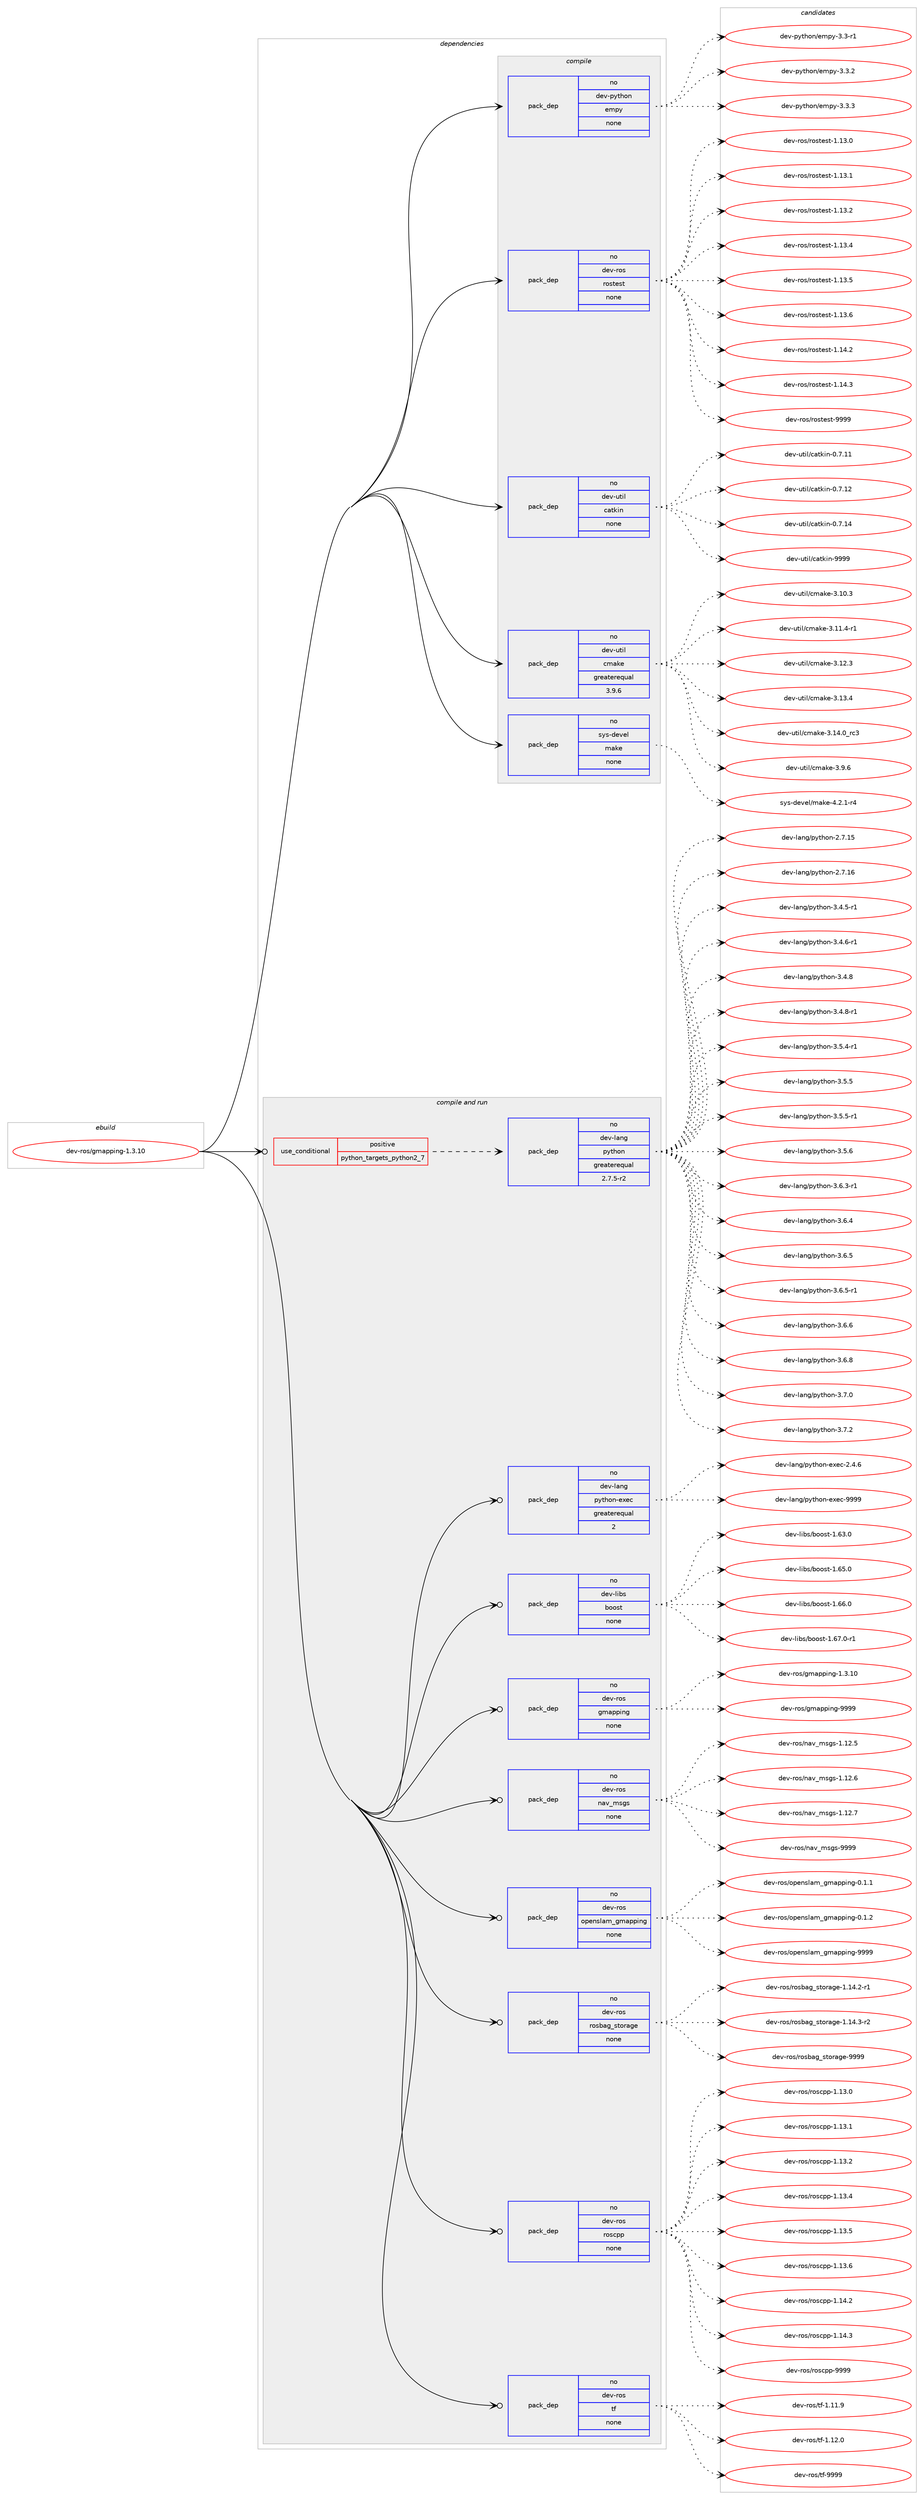 digraph prolog {

# *************
# Graph options
# *************

newrank=true;
concentrate=true;
compound=true;
graph [rankdir=LR,fontname=Helvetica,fontsize=10,ranksep=1.5];#, ranksep=2.5, nodesep=0.2];
edge  [arrowhead=vee];
node  [fontname=Helvetica,fontsize=10];

# **********
# The ebuild
# **********

subgraph cluster_leftcol {
color=gray;
rank=same;
label=<<i>ebuild</i>>;
id [label="dev-ros/gmapping-1.3.10", color=red, width=4, href="../dev-ros/gmapping-1.3.10.svg"];
}

# ****************
# The dependencies
# ****************

subgraph cluster_midcol {
color=gray;
label=<<i>dependencies</i>>;
subgraph cluster_compile {
fillcolor="#eeeeee";
style=filled;
label=<<i>compile</i>>;
subgraph pack1044785 {
dependency1456788 [label=<<TABLE BORDER="0" CELLBORDER="1" CELLSPACING="0" CELLPADDING="4" WIDTH="220"><TR><TD ROWSPAN="6" CELLPADDING="30">pack_dep</TD></TR><TR><TD WIDTH="110">no</TD></TR><TR><TD>dev-python</TD></TR><TR><TD>empy</TD></TR><TR><TD>none</TD></TR><TR><TD></TD></TR></TABLE>>, shape=none, color=blue];
}
id:e -> dependency1456788:w [weight=20,style="solid",arrowhead="vee"];
subgraph pack1044786 {
dependency1456789 [label=<<TABLE BORDER="0" CELLBORDER="1" CELLSPACING="0" CELLPADDING="4" WIDTH="220"><TR><TD ROWSPAN="6" CELLPADDING="30">pack_dep</TD></TR><TR><TD WIDTH="110">no</TD></TR><TR><TD>dev-ros</TD></TR><TR><TD>rostest</TD></TR><TR><TD>none</TD></TR><TR><TD></TD></TR></TABLE>>, shape=none, color=blue];
}
id:e -> dependency1456789:w [weight=20,style="solid",arrowhead="vee"];
subgraph pack1044787 {
dependency1456790 [label=<<TABLE BORDER="0" CELLBORDER="1" CELLSPACING="0" CELLPADDING="4" WIDTH="220"><TR><TD ROWSPAN="6" CELLPADDING="30">pack_dep</TD></TR><TR><TD WIDTH="110">no</TD></TR><TR><TD>dev-util</TD></TR><TR><TD>catkin</TD></TR><TR><TD>none</TD></TR><TR><TD></TD></TR></TABLE>>, shape=none, color=blue];
}
id:e -> dependency1456790:w [weight=20,style="solid",arrowhead="vee"];
subgraph pack1044788 {
dependency1456791 [label=<<TABLE BORDER="0" CELLBORDER="1" CELLSPACING="0" CELLPADDING="4" WIDTH="220"><TR><TD ROWSPAN="6" CELLPADDING="30">pack_dep</TD></TR><TR><TD WIDTH="110">no</TD></TR><TR><TD>dev-util</TD></TR><TR><TD>cmake</TD></TR><TR><TD>greaterequal</TD></TR><TR><TD>3.9.6</TD></TR></TABLE>>, shape=none, color=blue];
}
id:e -> dependency1456791:w [weight=20,style="solid",arrowhead="vee"];
subgraph pack1044789 {
dependency1456792 [label=<<TABLE BORDER="0" CELLBORDER="1" CELLSPACING="0" CELLPADDING="4" WIDTH="220"><TR><TD ROWSPAN="6" CELLPADDING="30">pack_dep</TD></TR><TR><TD WIDTH="110">no</TD></TR><TR><TD>sys-devel</TD></TR><TR><TD>make</TD></TR><TR><TD>none</TD></TR><TR><TD></TD></TR></TABLE>>, shape=none, color=blue];
}
id:e -> dependency1456792:w [weight=20,style="solid",arrowhead="vee"];
}
subgraph cluster_compileandrun {
fillcolor="#eeeeee";
style=filled;
label=<<i>compile and run</i>>;
subgraph cond388613 {
dependency1456793 [label=<<TABLE BORDER="0" CELLBORDER="1" CELLSPACING="0" CELLPADDING="4"><TR><TD ROWSPAN="3" CELLPADDING="10">use_conditional</TD></TR><TR><TD>positive</TD></TR><TR><TD>python_targets_python2_7</TD></TR></TABLE>>, shape=none, color=red];
subgraph pack1044790 {
dependency1456794 [label=<<TABLE BORDER="0" CELLBORDER="1" CELLSPACING="0" CELLPADDING="4" WIDTH="220"><TR><TD ROWSPAN="6" CELLPADDING="30">pack_dep</TD></TR><TR><TD WIDTH="110">no</TD></TR><TR><TD>dev-lang</TD></TR><TR><TD>python</TD></TR><TR><TD>greaterequal</TD></TR><TR><TD>2.7.5-r2</TD></TR></TABLE>>, shape=none, color=blue];
}
dependency1456793:e -> dependency1456794:w [weight=20,style="dashed",arrowhead="vee"];
}
id:e -> dependency1456793:w [weight=20,style="solid",arrowhead="odotvee"];
subgraph pack1044791 {
dependency1456795 [label=<<TABLE BORDER="0" CELLBORDER="1" CELLSPACING="0" CELLPADDING="4" WIDTH="220"><TR><TD ROWSPAN="6" CELLPADDING="30">pack_dep</TD></TR><TR><TD WIDTH="110">no</TD></TR><TR><TD>dev-lang</TD></TR><TR><TD>python-exec</TD></TR><TR><TD>greaterequal</TD></TR><TR><TD>2</TD></TR></TABLE>>, shape=none, color=blue];
}
id:e -> dependency1456795:w [weight=20,style="solid",arrowhead="odotvee"];
subgraph pack1044792 {
dependency1456796 [label=<<TABLE BORDER="0" CELLBORDER="1" CELLSPACING="0" CELLPADDING="4" WIDTH="220"><TR><TD ROWSPAN="6" CELLPADDING="30">pack_dep</TD></TR><TR><TD WIDTH="110">no</TD></TR><TR><TD>dev-libs</TD></TR><TR><TD>boost</TD></TR><TR><TD>none</TD></TR><TR><TD></TD></TR></TABLE>>, shape=none, color=blue];
}
id:e -> dependency1456796:w [weight=20,style="solid",arrowhead="odotvee"];
subgraph pack1044793 {
dependency1456797 [label=<<TABLE BORDER="0" CELLBORDER="1" CELLSPACING="0" CELLPADDING="4" WIDTH="220"><TR><TD ROWSPAN="6" CELLPADDING="30">pack_dep</TD></TR><TR><TD WIDTH="110">no</TD></TR><TR><TD>dev-ros</TD></TR><TR><TD>gmapping</TD></TR><TR><TD>none</TD></TR><TR><TD></TD></TR></TABLE>>, shape=none, color=blue];
}
id:e -> dependency1456797:w [weight=20,style="solid",arrowhead="odotvee"];
subgraph pack1044794 {
dependency1456798 [label=<<TABLE BORDER="0" CELLBORDER="1" CELLSPACING="0" CELLPADDING="4" WIDTH="220"><TR><TD ROWSPAN="6" CELLPADDING="30">pack_dep</TD></TR><TR><TD WIDTH="110">no</TD></TR><TR><TD>dev-ros</TD></TR><TR><TD>nav_msgs</TD></TR><TR><TD>none</TD></TR><TR><TD></TD></TR></TABLE>>, shape=none, color=blue];
}
id:e -> dependency1456798:w [weight=20,style="solid",arrowhead="odotvee"];
subgraph pack1044795 {
dependency1456799 [label=<<TABLE BORDER="0" CELLBORDER="1" CELLSPACING="0" CELLPADDING="4" WIDTH="220"><TR><TD ROWSPAN="6" CELLPADDING="30">pack_dep</TD></TR><TR><TD WIDTH="110">no</TD></TR><TR><TD>dev-ros</TD></TR><TR><TD>openslam_gmapping</TD></TR><TR><TD>none</TD></TR><TR><TD></TD></TR></TABLE>>, shape=none, color=blue];
}
id:e -> dependency1456799:w [weight=20,style="solid",arrowhead="odotvee"];
subgraph pack1044796 {
dependency1456800 [label=<<TABLE BORDER="0" CELLBORDER="1" CELLSPACING="0" CELLPADDING="4" WIDTH="220"><TR><TD ROWSPAN="6" CELLPADDING="30">pack_dep</TD></TR><TR><TD WIDTH="110">no</TD></TR><TR><TD>dev-ros</TD></TR><TR><TD>rosbag_storage</TD></TR><TR><TD>none</TD></TR><TR><TD></TD></TR></TABLE>>, shape=none, color=blue];
}
id:e -> dependency1456800:w [weight=20,style="solid",arrowhead="odotvee"];
subgraph pack1044797 {
dependency1456801 [label=<<TABLE BORDER="0" CELLBORDER="1" CELLSPACING="0" CELLPADDING="4" WIDTH="220"><TR><TD ROWSPAN="6" CELLPADDING="30">pack_dep</TD></TR><TR><TD WIDTH="110">no</TD></TR><TR><TD>dev-ros</TD></TR><TR><TD>roscpp</TD></TR><TR><TD>none</TD></TR><TR><TD></TD></TR></TABLE>>, shape=none, color=blue];
}
id:e -> dependency1456801:w [weight=20,style="solid",arrowhead="odotvee"];
subgraph pack1044798 {
dependency1456802 [label=<<TABLE BORDER="0" CELLBORDER="1" CELLSPACING="0" CELLPADDING="4" WIDTH="220"><TR><TD ROWSPAN="6" CELLPADDING="30">pack_dep</TD></TR><TR><TD WIDTH="110">no</TD></TR><TR><TD>dev-ros</TD></TR><TR><TD>tf</TD></TR><TR><TD>none</TD></TR><TR><TD></TD></TR></TABLE>>, shape=none, color=blue];
}
id:e -> dependency1456802:w [weight=20,style="solid",arrowhead="odotvee"];
}
subgraph cluster_run {
fillcolor="#eeeeee";
style=filled;
label=<<i>run</i>>;
}
}

# **************
# The candidates
# **************

subgraph cluster_choices {
rank=same;
color=gray;
label=<<i>candidates</i>>;

subgraph choice1044785 {
color=black;
nodesep=1;
choice1001011184511212111610411111047101109112121455146514511449 [label="dev-python/empy-3.3-r1", color=red, width=4,href="../dev-python/empy-3.3-r1.svg"];
choice1001011184511212111610411111047101109112121455146514650 [label="dev-python/empy-3.3.2", color=red, width=4,href="../dev-python/empy-3.3.2.svg"];
choice1001011184511212111610411111047101109112121455146514651 [label="dev-python/empy-3.3.3", color=red, width=4,href="../dev-python/empy-3.3.3.svg"];
dependency1456788:e -> choice1001011184511212111610411111047101109112121455146514511449:w [style=dotted,weight="100"];
dependency1456788:e -> choice1001011184511212111610411111047101109112121455146514650:w [style=dotted,weight="100"];
dependency1456788:e -> choice1001011184511212111610411111047101109112121455146514651:w [style=dotted,weight="100"];
}
subgraph choice1044786 {
color=black;
nodesep=1;
choice100101118451141111154711411111511610111511645494649514648 [label="dev-ros/rostest-1.13.0", color=red, width=4,href="../dev-ros/rostest-1.13.0.svg"];
choice100101118451141111154711411111511610111511645494649514649 [label="dev-ros/rostest-1.13.1", color=red, width=4,href="../dev-ros/rostest-1.13.1.svg"];
choice100101118451141111154711411111511610111511645494649514650 [label="dev-ros/rostest-1.13.2", color=red, width=4,href="../dev-ros/rostest-1.13.2.svg"];
choice100101118451141111154711411111511610111511645494649514652 [label="dev-ros/rostest-1.13.4", color=red, width=4,href="../dev-ros/rostest-1.13.4.svg"];
choice100101118451141111154711411111511610111511645494649514653 [label="dev-ros/rostest-1.13.5", color=red, width=4,href="../dev-ros/rostest-1.13.5.svg"];
choice100101118451141111154711411111511610111511645494649514654 [label="dev-ros/rostest-1.13.6", color=red, width=4,href="../dev-ros/rostest-1.13.6.svg"];
choice100101118451141111154711411111511610111511645494649524650 [label="dev-ros/rostest-1.14.2", color=red, width=4,href="../dev-ros/rostest-1.14.2.svg"];
choice100101118451141111154711411111511610111511645494649524651 [label="dev-ros/rostest-1.14.3", color=red, width=4,href="../dev-ros/rostest-1.14.3.svg"];
choice10010111845114111115471141111151161011151164557575757 [label="dev-ros/rostest-9999", color=red, width=4,href="../dev-ros/rostest-9999.svg"];
dependency1456789:e -> choice100101118451141111154711411111511610111511645494649514648:w [style=dotted,weight="100"];
dependency1456789:e -> choice100101118451141111154711411111511610111511645494649514649:w [style=dotted,weight="100"];
dependency1456789:e -> choice100101118451141111154711411111511610111511645494649514650:w [style=dotted,weight="100"];
dependency1456789:e -> choice100101118451141111154711411111511610111511645494649514652:w [style=dotted,weight="100"];
dependency1456789:e -> choice100101118451141111154711411111511610111511645494649514653:w [style=dotted,weight="100"];
dependency1456789:e -> choice100101118451141111154711411111511610111511645494649514654:w [style=dotted,weight="100"];
dependency1456789:e -> choice100101118451141111154711411111511610111511645494649524650:w [style=dotted,weight="100"];
dependency1456789:e -> choice100101118451141111154711411111511610111511645494649524651:w [style=dotted,weight="100"];
dependency1456789:e -> choice10010111845114111115471141111151161011151164557575757:w [style=dotted,weight="100"];
}
subgraph choice1044787 {
color=black;
nodesep=1;
choice1001011184511711610510847999711610710511045484655464949 [label="dev-util/catkin-0.7.11", color=red, width=4,href="../dev-util/catkin-0.7.11.svg"];
choice1001011184511711610510847999711610710511045484655464950 [label="dev-util/catkin-0.7.12", color=red, width=4,href="../dev-util/catkin-0.7.12.svg"];
choice1001011184511711610510847999711610710511045484655464952 [label="dev-util/catkin-0.7.14", color=red, width=4,href="../dev-util/catkin-0.7.14.svg"];
choice100101118451171161051084799971161071051104557575757 [label="dev-util/catkin-9999", color=red, width=4,href="../dev-util/catkin-9999.svg"];
dependency1456790:e -> choice1001011184511711610510847999711610710511045484655464949:w [style=dotted,weight="100"];
dependency1456790:e -> choice1001011184511711610510847999711610710511045484655464950:w [style=dotted,weight="100"];
dependency1456790:e -> choice1001011184511711610510847999711610710511045484655464952:w [style=dotted,weight="100"];
dependency1456790:e -> choice100101118451171161051084799971161071051104557575757:w [style=dotted,weight="100"];
}
subgraph choice1044788 {
color=black;
nodesep=1;
choice1001011184511711610510847991099710710145514649484651 [label="dev-util/cmake-3.10.3", color=red, width=4,href="../dev-util/cmake-3.10.3.svg"];
choice10010111845117116105108479910997107101455146494946524511449 [label="dev-util/cmake-3.11.4-r1", color=red, width=4,href="../dev-util/cmake-3.11.4-r1.svg"];
choice1001011184511711610510847991099710710145514649504651 [label="dev-util/cmake-3.12.3", color=red, width=4,href="../dev-util/cmake-3.12.3.svg"];
choice1001011184511711610510847991099710710145514649514652 [label="dev-util/cmake-3.13.4", color=red, width=4,href="../dev-util/cmake-3.13.4.svg"];
choice1001011184511711610510847991099710710145514649524648951149951 [label="dev-util/cmake-3.14.0_rc3", color=red, width=4,href="../dev-util/cmake-3.14.0_rc3.svg"];
choice10010111845117116105108479910997107101455146574654 [label="dev-util/cmake-3.9.6", color=red, width=4,href="../dev-util/cmake-3.9.6.svg"];
dependency1456791:e -> choice1001011184511711610510847991099710710145514649484651:w [style=dotted,weight="100"];
dependency1456791:e -> choice10010111845117116105108479910997107101455146494946524511449:w [style=dotted,weight="100"];
dependency1456791:e -> choice1001011184511711610510847991099710710145514649504651:w [style=dotted,weight="100"];
dependency1456791:e -> choice1001011184511711610510847991099710710145514649514652:w [style=dotted,weight="100"];
dependency1456791:e -> choice1001011184511711610510847991099710710145514649524648951149951:w [style=dotted,weight="100"];
dependency1456791:e -> choice10010111845117116105108479910997107101455146574654:w [style=dotted,weight="100"];
}
subgraph choice1044789 {
color=black;
nodesep=1;
choice1151211154510010111810110847109971071014552465046494511452 [label="sys-devel/make-4.2.1-r4", color=red, width=4,href="../sys-devel/make-4.2.1-r4.svg"];
dependency1456792:e -> choice1151211154510010111810110847109971071014552465046494511452:w [style=dotted,weight="100"];
}
subgraph choice1044790 {
color=black;
nodesep=1;
choice10010111845108971101034711212111610411111045504655464953 [label="dev-lang/python-2.7.15", color=red, width=4,href="../dev-lang/python-2.7.15.svg"];
choice10010111845108971101034711212111610411111045504655464954 [label="dev-lang/python-2.7.16", color=red, width=4,href="../dev-lang/python-2.7.16.svg"];
choice1001011184510897110103471121211161041111104551465246534511449 [label="dev-lang/python-3.4.5-r1", color=red, width=4,href="../dev-lang/python-3.4.5-r1.svg"];
choice1001011184510897110103471121211161041111104551465246544511449 [label="dev-lang/python-3.4.6-r1", color=red, width=4,href="../dev-lang/python-3.4.6-r1.svg"];
choice100101118451089711010347112121116104111110455146524656 [label="dev-lang/python-3.4.8", color=red, width=4,href="../dev-lang/python-3.4.8.svg"];
choice1001011184510897110103471121211161041111104551465246564511449 [label="dev-lang/python-3.4.8-r1", color=red, width=4,href="../dev-lang/python-3.4.8-r1.svg"];
choice1001011184510897110103471121211161041111104551465346524511449 [label="dev-lang/python-3.5.4-r1", color=red, width=4,href="../dev-lang/python-3.5.4-r1.svg"];
choice100101118451089711010347112121116104111110455146534653 [label="dev-lang/python-3.5.5", color=red, width=4,href="../dev-lang/python-3.5.5.svg"];
choice1001011184510897110103471121211161041111104551465346534511449 [label="dev-lang/python-3.5.5-r1", color=red, width=4,href="../dev-lang/python-3.5.5-r1.svg"];
choice100101118451089711010347112121116104111110455146534654 [label="dev-lang/python-3.5.6", color=red, width=4,href="../dev-lang/python-3.5.6.svg"];
choice1001011184510897110103471121211161041111104551465446514511449 [label="dev-lang/python-3.6.3-r1", color=red, width=4,href="../dev-lang/python-3.6.3-r1.svg"];
choice100101118451089711010347112121116104111110455146544652 [label="dev-lang/python-3.6.4", color=red, width=4,href="../dev-lang/python-3.6.4.svg"];
choice100101118451089711010347112121116104111110455146544653 [label="dev-lang/python-3.6.5", color=red, width=4,href="../dev-lang/python-3.6.5.svg"];
choice1001011184510897110103471121211161041111104551465446534511449 [label="dev-lang/python-3.6.5-r1", color=red, width=4,href="../dev-lang/python-3.6.5-r1.svg"];
choice100101118451089711010347112121116104111110455146544654 [label="dev-lang/python-3.6.6", color=red, width=4,href="../dev-lang/python-3.6.6.svg"];
choice100101118451089711010347112121116104111110455146544656 [label="dev-lang/python-3.6.8", color=red, width=4,href="../dev-lang/python-3.6.8.svg"];
choice100101118451089711010347112121116104111110455146554648 [label="dev-lang/python-3.7.0", color=red, width=4,href="../dev-lang/python-3.7.0.svg"];
choice100101118451089711010347112121116104111110455146554650 [label="dev-lang/python-3.7.2", color=red, width=4,href="../dev-lang/python-3.7.2.svg"];
dependency1456794:e -> choice10010111845108971101034711212111610411111045504655464953:w [style=dotted,weight="100"];
dependency1456794:e -> choice10010111845108971101034711212111610411111045504655464954:w [style=dotted,weight="100"];
dependency1456794:e -> choice1001011184510897110103471121211161041111104551465246534511449:w [style=dotted,weight="100"];
dependency1456794:e -> choice1001011184510897110103471121211161041111104551465246544511449:w [style=dotted,weight="100"];
dependency1456794:e -> choice100101118451089711010347112121116104111110455146524656:w [style=dotted,weight="100"];
dependency1456794:e -> choice1001011184510897110103471121211161041111104551465246564511449:w [style=dotted,weight="100"];
dependency1456794:e -> choice1001011184510897110103471121211161041111104551465346524511449:w [style=dotted,weight="100"];
dependency1456794:e -> choice100101118451089711010347112121116104111110455146534653:w [style=dotted,weight="100"];
dependency1456794:e -> choice1001011184510897110103471121211161041111104551465346534511449:w [style=dotted,weight="100"];
dependency1456794:e -> choice100101118451089711010347112121116104111110455146534654:w [style=dotted,weight="100"];
dependency1456794:e -> choice1001011184510897110103471121211161041111104551465446514511449:w [style=dotted,weight="100"];
dependency1456794:e -> choice100101118451089711010347112121116104111110455146544652:w [style=dotted,weight="100"];
dependency1456794:e -> choice100101118451089711010347112121116104111110455146544653:w [style=dotted,weight="100"];
dependency1456794:e -> choice1001011184510897110103471121211161041111104551465446534511449:w [style=dotted,weight="100"];
dependency1456794:e -> choice100101118451089711010347112121116104111110455146544654:w [style=dotted,weight="100"];
dependency1456794:e -> choice100101118451089711010347112121116104111110455146544656:w [style=dotted,weight="100"];
dependency1456794:e -> choice100101118451089711010347112121116104111110455146554648:w [style=dotted,weight="100"];
dependency1456794:e -> choice100101118451089711010347112121116104111110455146554650:w [style=dotted,weight="100"];
}
subgraph choice1044791 {
color=black;
nodesep=1;
choice1001011184510897110103471121211161041111104510112010199455046524654 [label="dev-lang/python-exec-2.4.6", color=red, width=4,href="../dev-lang/python-exec-2.4.6.svg"];
choice10010111845108971101034711212111610411111045101120101994557575757 [label="dev-lang/python-exec-9999", color=red, width=4,href="../dev-lang/python-exec-9999.svg"];
dependency1456795:e -> choice1001011184510897110103471121211161041111104510112010199455046524654:w [style=dotted,weight="100"];
dependency1456795:e -> choice10010111845108971101034711212111610411111045101120101994557575757:w [style=dotted,weight="100"];
}
subgraph choice1044792 {
color=black;
nodesep=1;
choice1001011184510810598115479811111111511645494654514648 [label="dev-libs/boost-1.63.0", color=red, width=4,href="../dev-libs/boost-1.63.0.svg"];
choice1001011184510810598115479811111111511645494654534648 [label="dev-libs/boost-1.65.0", color=red, width=4,href="../dev-libs/boost-1.65.0.svg"];
choice1001011184510810598115479811111111511645494654544648 [label="dev-libs/boost-1.66.0", color=red, width=4,href="../dev-libs/boost-1.66.0.svg"];
choice10010111845108105981154798111111115116454946545546484511449 [label="dev-libs/boost-1.67.0-r1", color=red, width=4,href="../dev-libs/boost-1.67.0-r1.svg"];
dependency1456796:e -> choice1001011184510810598115479811111111511645494654514648:w [style=dotted,weight="100"];
dependency1456796:e -> choice1001011184510810598115479811111111511645494654534648:w [style=dotted,weight="100"];
dependency1456796:e -> choice1001011184510810598115479811111111511645494654544648:w [style=dotted,weight="100"];
dependency1456796:e -> choice10010111845108105981154798111111115116454946545546484511449:w [style=dotted,weight="100"];
}
subgraph choice1044793 {
color=black;
nodesep=1;
choice10010111845114111115471031099711211210511010345494651464948 [label="dev-ros/gmapping-1.3.10", color=red, width=4,href="../dev-ros/gmapping-1.3.10.svg"];
choice1001011184511411111547103109971121121051101034557575757 [label="dev-ros/gmapping-9999", color=red, width=4,href="../dev-ros/gmapping-9999.svg"];
dependency1456797:e -> choice10010111845114111115471031099711211210511010345494651464948:w [style=dotted,weight="100"];
dependency1456797:e -> choice1001011184511411111547103109971121121051101034557575757:w [style=dotted,weight="100"];
}
subgraph choice1044794 {
color=black;
nodesep=1;
choice1001011184511411111547110971189510911510311545494649504653 [label="dev-ros/nav_msgs-1.12.5", color=red, width=4,href="../dev-ros/nav_msgs-1.12.5.svg"];
choice1001011184511411111547110971189510911510311545494649504654 [label="dev-ros/nav_msgs-1.12.6", color=red, width=4,href="../dev-ros/nav_msgs-1.12.6.svg"];
choice1001011184511411111547110971189510911510311545494649504655 [label="dev-ros/nav_msgs-1.12.7", color=red, width=4,href="../dev-ros/nav_msgs-1.12.7.svg"];
choice100101118451141111154711097118951091151031154557575757 [label="dev-ros/nav_msgs-9999", color=red, width=4,href="../dev-ros/nav_msgs-9999.svg"];
dependency1456798:e -> choice1001011184511411111547110971189510911510311545494649504653:w [style=dotted,weight="100"];
dependency1456798:e -> choice1001011184511411111547110971189510911510311545494649504654:w [style=dotted,weight="100"];
dependency1456798:e -> choice1001011184511411111547110971189510911510311545494649504655:w [style=dotted,weight="100"];
dependency1456798:e -> choice100101118451141111154711097118951091151031154557575757:w [style=dotted,weight="100"];
}
subgraph choice1044795 {
color=black;
nodesep=1;
choice1001011184511411111547111112101110115108971099510310997112112105110103454846494649 [label="dev-ros/openslam_gmapping-0.1.1", color=red, width=4,href="../dev-ros/openslam_gmapping-0.1.1.svg"];
choice1001011184511411111547111112101110115108971099510310997112112105110103454846494650 [label="dev-ros/openslam_gmapping-0.1.2", color=red, width=4,href="../dev-ros/openslam_gmapping-0.1.2.svg"];
choice10010111845114111115471111121011101151089710995103109971121121051101034557575757 [label="dev-ros/openslam_gmapping-9999", color=red, width=4,href="../dev-ros/openslam_gmapping-9999.svg"];
dependency1456799:e -> choice1001011184511411111547111112101110115108971099510310997112112105110103454846494649:w [style=dotted,weight="100"];
dependency1456799:e -> choice1001011184511411111547111112101110115108971099510310997112112105110103454846494650:w [style=dotted,weight="100"];
dependency1456799:e -> choice10010111845114111115471111121011101151089710995103109971121121051101034557575757:w [style=dotted,weight="100"];
}
subgraph choice1044796 {
color=black;
nodesep=1;
choice100101118451141111154711411111598971039511511611111497103101454946495246504511449 [label="dev-ros/rosbag_storage-1.14.2-r1", color=red, width=4,href="../dev-ros/rosbag_storage-1.14.2-r1.svg"];
choice100101118451141111154711411111598971039511511611111497103101454946495246514511450 [label="dev-ros/rosbag_storage-1.14.3-r2", color=red, width=4,href="../dev-ros/rosbag_storage-1.14.3-r2.svg"];
choice1001011184511411111547114111115989710395115116111114971031014557575757 [label="dev-ros/rosbag_storage-9999", color=red, width=4,href="../dev-ros/rosbag_storage-9999.svg"];
dependency1456800:e -> choice100101118451141111154711411111598971039511511611111497103101454946495246504511449:w [style=dotted,weight="100"];
dependency1456800:e -> choice100101118451141111154711411111598971039511511611111497103101454946495246514511450:w [style=dotted,weight="100"];
dependency1456800:e -> choice1001011184511411111547114111115989710395115116111114971031014557575757:w [style=dotted,weight="100"];
}
subgraph choice1044797 {
color=black;
nodesep=1;
choice10010111845114111115471141111159911211245494649514648 [label="dev-ros/roscpp-1.13.0", color=red, width=4,href="../dev-ros/roscpp-1.13.0.svg"];
choice10010111845114111115471141111159911211245494649514649 [label="dev-ros/roscpp-1.13.1", color=red, width=4,href="../dev-ros/roscpp-1.13.1.svg"];
choice10010111845114111115471141111159911211245494649514650 [label="dev-ros/roscpp-1.13.2", color=red, width=4,href="../dev-ros/roscpp-1.13.2.svg"];
choice10010111845114111115471141111159911211245494649514652 [label="dev-ros/roscpp-1.13.4", color=red, width=4,href="../dev-ros/roscpp-1.13.4.svg"];
choice10010111845114111115471141111159911211245494649514653 [label="dev-ros/roscpp-1.13.5", color=red, width=4,href="../dev-ros/roscpp-1.13.5.svg"];
choice10010111845114111115471141111159911211245494649514654 [label="dev-ros/roscpp-1.13.6", color=red, width=4,href="../dev-ros/roscpp-1.13.6.svg"];
choice10010111845114111115471141111159911211245494649524650 [label="dev-ros/roscpp-1.14.2", color=red, width=4,href="../dev-ros/roscpp-1.14.2.svg"];
choice10010111845114111115471141111159911211245494649524651 [label="dev-ros/roscpp-1.14.3", color=red, width=4,href="../dev-ros/roscpp-1.14.3.svg"];
choice1001011184511411111547114111115991121124557575757 [label="dev-ros/roscpp-9999", color=red, width=4,href="../dev-ros/roscpp-9999.svg"];
dependency1456801:e -> choice10010111845114111115471141111159911211245494649514648:w [style=dotted,weight="100"];
dependency1456801:e -> choice10010111845114111115471141111159911211245494649514649:w [style=dotted,weight="100"];
dependency1456801:e -> choice10010111845114111115471141111159911211245494649514650:w [style=dotted,weight="100"];
dependency1456801:e -> choice10010111845114111115471141111159911211245494649514652:w [style=dotted,weight="100"];
dependency1456801:e -> choice10010111845114111115471141111159911211245494649514653:w [style=dotted,weight="100"];
dependency1456801:e -> choice10010111845114111115471141111159911211245494649514654:w [style=dotted,weight="100"];
dependency1456801:e -> choice10010111845114111115471141111159911211245494649524650:w [style=dotted,weight="100"];
dependency1456801:e -> choice10010111845114111115471141111159911211245494649524651:w [style=dotted,weight="100"];
dependency1456801:e -> choice1001011184511411111547114111115991121124557575757:w [style=dotted,weight="100"];
}
subgraph choice1044798 {
color=black;
nodesep=1;
choice100101118451141111154711610245494649494657 [label="dev-ros/tf-1.11.9", color=red, width=4,href="../dev-ros/tf-1.11.9.svg"];
choice100101118451141111154711610245494649504648 [label="dev-ros/tf-1.12.0", color=red, width=4,href="../dev-ros/tf-1.12.0.svg"];
choice10010111845114111115471161024557575757 [label="dev-ros/tf-9999", color=red, width=4,href="../dev-ros/tf-9999.svg"];
dependency1456802:e -> choice100101118451141111154711610245494649494657:w [style=dotted,weight="100"];
dependency1456802:e -> choice100101118451141111154711610245494649504648:w [style=dotted,weight="100"];
dependency1456802:e -> choice10010111845114111115471161024557575757:w [style=dotted,weight="100"];
}
}

}
